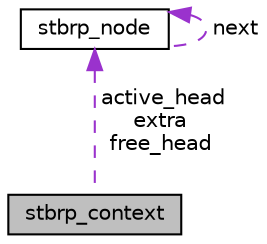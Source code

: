 digraph "stbrp_context"
{
 // LATEX_PDF_SIZE
  edge [fontname="Helvetica",fontsize="10",labelfontname="Helvetica",labelfontsize="10"];
  node [fontname="Helvetica",fontsize="10",shape=record];
  Node1 [label="stbrp_context",height=0.2,width=0.4,color="black", fillcolor="grey75", style="filled", fontcolor="black",tooltip=" "];
  Node2 -> Node1 [dir="back",color="darkorchid3",fontsize="10",style="dashed",label=" active_head\nextra\nfree_head" ];
  Node2 [label="stbrp_node",height=0.2,width=0.4,color="black", fillcolor="white", style="filled",URL="$structstbrp__node.html",tooltip=" "];
  Node2 -> Node2 [dir="back",color="darkorchid3",fontsize="10",style="dashed",label=" next" ];
}
